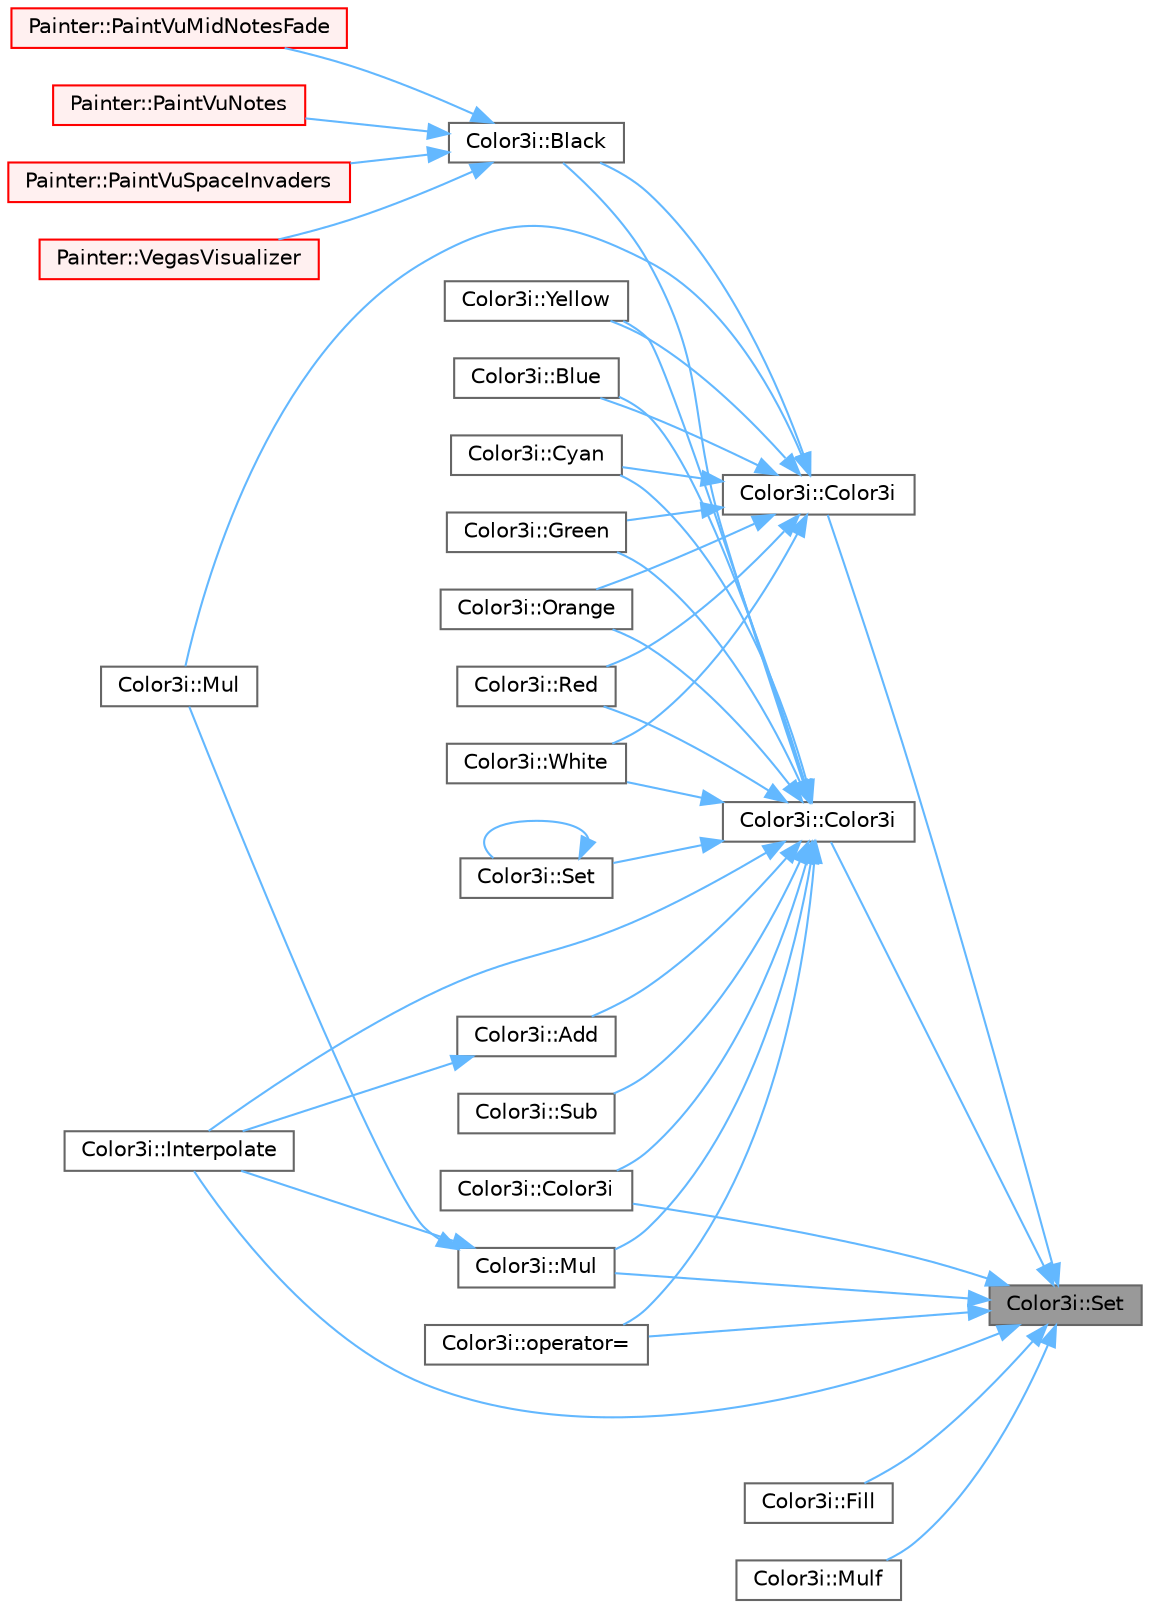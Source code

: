 digraph "Color3i::Set"
{
 // INTERACTIVE_SVG=YES
 // LATEX_PDF_SIZE
  bgcolor="transparent";
  edge [fontname=Helvetica,fontsize=10,labelfontname=Helvetica,labelfontsize=10];
  node [fontname=Helvetica,fontsize=10,shape=box,height=0.2,width=0.4];
  rankdir="RL";
  Node1 [id="Node000001",label="Color3i::Set",height=0.2,width=0.4,color="gray40", fillcolor="grey60", style="filled", fontcolor="black",tooltip=" "];
  Node1 -> Node2 [id="edge1_Node000001_Node000002",dir="back",color="steelblue1",style="solid",tooltip=" "];
  Node2 [id="Node000002",label="Color3i::Color3i",height=0.2,width=0.4,color="grey40", fillcolor="white", style="filled",URL="$de/d12/struct_color3i_a61889348324aefa14c28164d41e98e2a.html#a61889348324aefa14c28164d41e98e2a",tooltip=" "];
  Node2 -> Node3 [id="edge2_Node000002_Node000003",dir="back",color="steelblue1",style="solid",tooltip=" "];
  Node3 [id="Node000003",label="Color3i::Black",height=0.2,width=0.4,color="grey40", fillcolor="white", style="filled",URL="$de/d12/struct_color3i_af5a85a3006c2ec7d3f4c4132b120e7b9.html#af5a85a3006c2ec7d3f4c4132b120e7b9",tooltip=" "];
  Node3 -> Node4 [id="edge3_Node000003_Node000004",dir="back",color="steelblue1",style="solid",tooltip=" "];
  Node4 [id="Node000004",label="Painter::PaintVuMidNotesFade",height=0.2,width=0.4,color="red", fillcolor="#FFF0F0", style="filled",URL="$dd/d45/struct_painter_aac192da55e15dd79b498933180c06725.html#aac192da55e15dd79b498933180c06725",tooltip=" "];
  Node3 -> Node6 [id="edge4_Node000003_Node000006",dir="back",color="steelblue1",style="solid",tooltip=" "];
  Node6 [id="Node000006",label="Painter::PaintVuNotes",height=0.2,width=0.4,color="red", fillcolor="#FFF0F0", style="filled",URL="$dd/d45/struct_painter_a3b521f31ff7f7249ce1c88ca56f5ad80.html#a3b521f31ff7f7249ce1c88ca56f5ad80",tooltip=" "];
  Node3 -> Node7 [id="edge5_Node000003_Node000007",dir="back",color="steelblue1",style="solid",tooltip=" "];
  Node7 [id="Node000007",label="Painter::PaintVuSpaceInvaders",height=0.2,width=0.4,color="red", fillcolor="#FFF0F0", style="filled",URL="$dd/d45/struct_painter_a405cd2b8e31b1ad6e8d6abe9ba03c074.html#a405cd2b8e31b1ad6e8d6abe9ba03c074",tooltip=" "];
  Node3 -> Node8 [id="edge6_Node000003_Node000008",dir="back",color="steelblue1",style="solid",tooltip=" "];
  Node8 [id="Node000008",label="Painter::VegasVisualizer",height=0.2,width=0.4,color="red", fillcolor="#FFF0F0", style="filled",URL="$dd/d45/struct_painter_ab6318a63a778550cd78f3eae183cb8dc.html#ab6318a63a778550cd78f3eae183cb8dc",tooltip=" "];
  Node2 -> Node9 [id="edge7_Node000002_Node000009",dir="back",color="steelblue1",style="solid",tooltip=" "];
  Node9 [id="Node000009",label="Color3i::Blue",height=0.2,width=0.4,color="grey40", fillcolor="white", style="filled",URL="$de/d12/struct_color3i_a27b90e86e7f7fb98494e26d23a664f0b.html#a27b90e86e7f7fb98494e26d23a664f0b",tooltip=" "];
  Node2 -> Node10 [id="edge8_Node000002_Node000010",dir="back",color="steelblue1",style="solid",tooltip=" "];
  Node10 [id="Node000010",label="Color3i::Cyan",height=0.2,width=0.4,color="grey40", fillcolor="white", style="filled",URL="$de/d12/struct_color3i_ab1260c618abacf133ec6fb9a3a1db339.html#ab1260c618abacf133ec6fb9a3a1db339",tooltip=" "];
  Node2 -> Node11 [id="edge9_Node000002_Node000011",dir="back",color="steelblue1",style="solid",tooltip=" "];
  Node11 [id="Node000011",label="Color3i::Green",height=0.2,width=0.4,color="grey40", fillcolor="white", style="filled",URL="$de/d12/struct_color3i_a58fa41c3bf6bbf14ed023620ecff925c.html#a58fa41c3bf6bbf14ed023620ecff925c",tooltip=" "];
  Node2 -> Node12 [id="edge10_Node000002_Node000012",dir="back",color="steelblue1",style="solid",tooltip=" "];
  Node12 [id="Node000012",label="Color3i::Mul",height=0.2,width=0.4,color="grey40", fillcolor="white", style="filled",URL="$de/d12/struct_color3i_ace8773746358b0a1681b8ab2274d9b07.html#ace8773746358b0a1681b8ab2274d9b07",tooltip=" "];
  Node2 -> Node13 [id="edge11_Node000002_Node000013",dir="back",color="steelblue1",style="solid",tooltip=" "];
  Node13 [id="Node000013",label="Color3i::Orange",height=0.2,width=0.4,color="grey40", fillcolor="white", style="filled",URL="$de/d12/struct_color3i_ae57016137f2bdb07e54cac8a36267f84.html#ae57016137f2bdb07e54cac8a36267f84",tooltip=" "];
  Node2 -> Node14 [id="edge12_Node000002_Node000014",dir="back",color="steelblue1",style="solid",tooltip=" "];
  Node14 [id="Node000014",label="Color3i::Red",height=0.2,width=0.4,color="grey40", fillcolor="white", style="filled",URL="$de/d12/struct_color3i_a7c3c8de250985b4c6f6c50891bd5aaf2.html#a7c3c8de250985b4c6f6c50891bd5aaf2",tooltip=" "];
  Node2 -> Node15 [id="edge13_Node000002_Node000015",dir="back",color="steelblue1",style="solid",tooltip=" "];
  Node15 [id="Node000015",label="Color3i::White",height=0.2,width=0.4,color="grey40", fillcolor="white", style="filled",URL="$de/d12/struct_color3i_afb1dfa7f20038b97dff263091cbef278.html#afb1dfa7f20038b97dff263091cbef278",tooltip=" "];
  Node2 -> Node16 [id="edge14_Node000002_Node000016",dir="back",color="steelblue1",style="solid",tooltip=" "];
  Node16 [id="Node000016",label="Color3i::Yellow",height=0.2,width=0.4,color="grey40", fillcolor="white", style="filled",URL="$de/d12/struct_color3i_a10db2c3732b34fbc867223d188be9d07.html#a10db2c3732b34fbc867223d188be9d07",tooltip=" "];
  Node1 -> Node17 [id="edge15_Node000001_Node000017",dir="back",color="steelblue1",style="solid",tooltip=" "];
  Node17 [id="Node000017",label="Color3i::Color3i",height=0.2,width=0.4,color="grey40", fillcolor="white", style="filled",URL="$de/d12/struct_color3i_a5a3f18aac3ad35f3140ad1d62ce47be7.html#a5a3f18aac3ad35f3140ad1d62ce47be7",tooltip=" "];
  Node1 -> Node18 [id="edge16_Node000001_Node000018",dir="back",color="steelblue1",style="solid",tooltip=" "];
  Node18 [id="Node000018",label="Color3i::Color3i",height=0.2,width=0.4,color="grey40", fillcolor="white", style="filled",URL="$de/d12/struct_color3i_a49dcda1c5a2731858de82313748b85a2.html#a49dcda1c5a2731858de82313748b85a2",tooltip=" "];
  Node18 -> Node17 [id="edge17_Node000018_Node000017",dir="back",color="steelblue1",style="solid",tooltip=" "];
  Node18 -> Node19 [id="edge18_Node000018_Node000019",dir="back",color="steelblue1",style="solid",tooltip=" "];
  Node19 [id="Node000019",label="Color3i::Add",height=0.2,width=0.4,color="grey40", fillcolor="white", style="filled",URL="$de/d12/struct_color3i_a22d432658770c521d12711b570adc6c0.html#a22d432658770c521d12711b570adc6c0",tooltip=" "];
  Node19 -> Node20 [id="edge19_Node000019_Node000020",dir="back",color="steelblue1",style="solid",tooltip=" "];
  Node20 [id="Node000020",label="Color3i::Interpolate",height=0.2,width=0.4,color="grey40", fillcolor="white", style="filled",URL="$de/d12/struct_color3i_a6922d9706496f50eae0ff94281457e2f.html#a6922d9706496f50eae0ff94281457e2f",tooltip=" "];
  Node18 -> Node3 [id="edge20_Node000018_Node000003",dir="back",color="steelblue1",style="solid",tooltip=" "];
  Node18 -> Node9 [id="edge21_Node000018_Node000009",dir="back",color="steelblue1",style="solid",tooltip=" "];
  Node18 -> Node10 [id="edge22_Node000018_Node000010",dir="back",color="steelblue1",style="solid",tooltip=" "];
  Node18 -> Node11 [id="edge23_Node000018_Node000011",dir="back",color="steelblue1",style="solid",tooltip=" "];
  Node18 -> Node20 [id="edge24_Node000018_Node000020",dir="back",color="steelblue1",style="solid",tooltip=" "];
  Node18 -> Node21 [id="edge25_Node000018_Node000021",dir="back",color="steelblue1",style="solid",tooltip=" "];
  Node21 [id="Node000021",label="Color3i::Mul",height=0.2,width=0.4,color="grey40", fillcolor="white", style="filled",URL="$de/d12/struct_color3i_a64153c1deac24bb364c7a1d539dd1368.html#a64153c1deac24bb364c7a1d539dd1368",tooltip=" "];
  Node21 -> Node20 [id="edge26_Node000021_Node000020",dir="back",color="steelblue1",style="solid",tooltip=" "];
  Node21 -> Node12 [id="edge27_Node000021_Node000012",dir="back",color="steelblue1",style="solid",tooltip=" "];
  Node18 -> Node22 [id="edge28_Node000018_Node000022",dir="back",color="steelblue1",style="solid",tooltip=" "];
  Node22 [id="Node000022",label="Color3i::operator=",height=0.2,width=0.4,color="grey40", fillcolor="white", style="filled",URL="$de/d12/struct_color3i_a9d158ca13411a770c83b4d891cb15037.html#a9d158ca13411a770c83b4d891cb15037",tooltip=" "];
  Node18 -> Node13 [id="edge29_Node000018_Node000013",dir="back",color="steelblue1",style="solid",tooltip=" "];
  Node18 -> Node14 [id="edge30_Node000018_Node000014",dir="back",color="steelblue1",style="solid",tooltip=" "];
  Node18 -> Node23 [id="edge31_Node000018_Node000023",dir="back",color="steelblue1",style="solid",tooltip=" "];
  Node23 [id="Node000023",label="Color3i::Set",height=0.2,width=0.4,color="grey40", fillcolor="white", style="filled",URL="$de/d12/struct_color3i_af7dd06a8925d0fac45aa4fb7fd019bf5.html#af7dd06a8925d0fac45aa4fb7fd019bf5",tooltip=" "];
  Node23 -> Node23 [id="edge32_Node000023_Node000023",dir="back",color="steelblue1",style="solid",tooltip=" "];
  Node18 -> Node24 [id="edge33_Node000018_Node000024",dir="back",color="steelblue1",style="solid",tooltip=" "];
  Node24 [id="Node000024",label="Color3i::Sub",height=0.2,width=0.4,color="grey40", fillcolor="white", style="filled",URL="$de/d12/struct_color3i_a72d9fb0aef1f82f5d6847077622bcf46.html#a72d9fb0aef1f82f5d6847077622bcf46",tooltip=" "];
  Node18 -> Node15 [id="edge34_Node000018_Node000015",dir="back",color="steelblue1",style="solid",tooltip=" "];
  Node18 -> Node16 [id="edge35_Node000018_Node000016",dir="back",color="steelblue1",style="solid",tooltip=" "];
  Node1 -> Node25 [id="edge36_Node000001_Node000025",dir="back",color="steelblue1",style="solid",tooltip=" "];
  Node25 [id="Node000025",label="Color3i::Fill",height=0.2,width=0.4,color="grey40", fillcolor="white", style="filled",URL="$de/d12/struct_color3i_afcaea0f2c27e9f1c54112f10ff4ec360.html#afcaea0f2c27e9f1c54112f10ff4ec360",tooltip=" "];
  Node1 -> Node20 [id="edge37_Node000001_Node000020",dir="back",color="steelblue1",style="solid",tooltip=" "];
  Node1 -> Node21 [id="edge38_Node000001_Node000021",dir="back",color="steelblue1",style="solid",tooltip=" "];
  Node1 -> Node26 [id="edge39_Node000001_Node000026",dir="back",color="steelblue1",style="solid",tooltip=" "];
  Node26 [id="Node000026",label="Color3i::Mulf",height=0.2,width=0.4,color="grey40", fillcolor="white", style="filled",URL="$de/d12/struct_color3i_a04acf7d63a029280c574586025b08d76.html#a04acf7d63a029280c574586025b08d76",tooltip=" "];
  Node1 -> Node22 [id="edge40_Node000001_Node000022",dir="back",color="steelblue1",style="solid",tooltip=" "];
}
